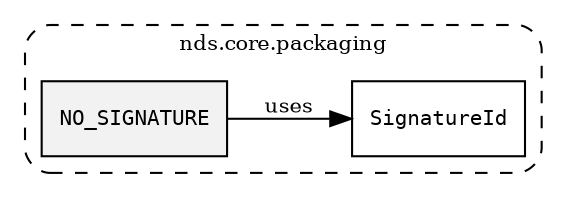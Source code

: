 /**
 * This dot file creates symbol collaboration diagram for NO_SIGNATURE.
 */
digraph ZSERIO
{
    node [shape=box, fontsize=10];
    rankdir="LR";
    fontsize=10;
    tooltip="NO_SIGNATURE collaboration diagram";

    subgraph "cluster_nds.core.packaging"
    {
        style="dashed, rounded";
        label="nds.core.packaging";
        tooltip="Package nds.core.packaging";
        href="../../../content/packages/nds.core.packaging.html#Package-nds-core-packaging";
        target="_parent";

        "NO_SIGNATURE" [style="filled", fillcolor="#0000000D", target="_parent", label=<<font face="monospace"><table align="center" border="0" cellspacing="0" cellpadding="0"><tr><td href="../../../content/packages/nds.core.packaging.html#Constant-NO_SIGNATURE" title="Constant defined in nds.core.packaging">NO_SIGNATURE</td></tr></table></font>>];
        "SignatureId" [target="_parent", label=<<font face="monospace"><table align="center" border="0" cellspacing="0" cellpadding="0"><tr><td href="../../../content/packages/nds.core.packaging.html#Subtype-SignatureId" title="Subtype defined in nds.core.packaging">SignatureId</td></tr></table></font>>];
    }

    "NO_SIGNATURE" -> "SignatureId" [label="uses", fontsize=10];
}
